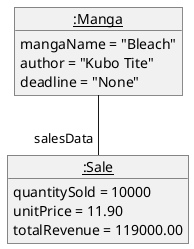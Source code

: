 @startuml
object "__:Manga__" as manga {
    mangaName = "Bleach"
    author = "Kubo Tite"
    deadline = "None"
}

object "__:Sale__" as sale {
    quantitySold = 10000
    unitPrice = 11.90
    totalRevenue = 119000.00
}

manga -- "salesData" sale
@enduml